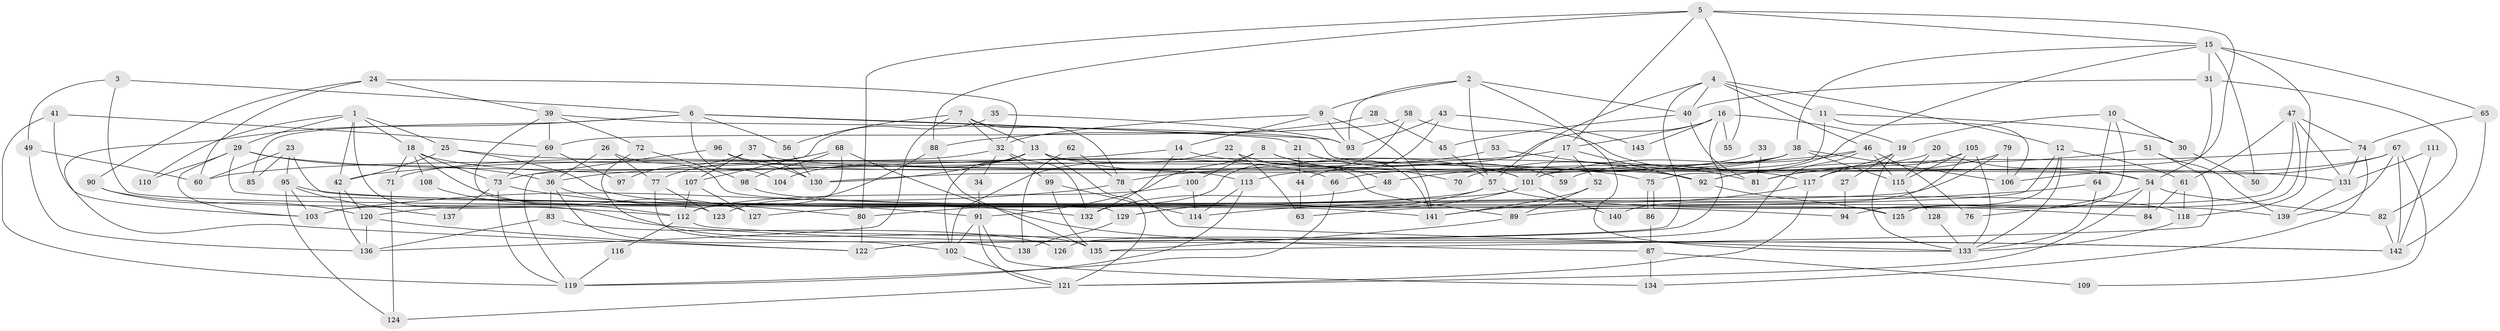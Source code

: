 // Generated by graph-tools (version 1.1) at 2025/35/03/09/25 02:35:54]
// undirected, 143 vertices, 286 edges
graph export_dot {
graph [start="1"]
  node [color=gray90,style=filled];
  1;
  2;
  3;
  4;
  5;
  6;
  7;
  8;
  9;
  10;
  11;
  12;
  13;
  14;
  15;
  16;
  17;
  18;
  19;
  20;
  21;
  22;
  23;
  24;
  25;
  26;
  27;
  28;
  29;
  30;
  31;
  32;
  33;
  34;
  35;
  36;
  37;
  38;
  39;
  40;
  41;
  42;
  43;
  44;
  45;
  46;
  47;
  48;
  49;
  50;
  51;
  52;
  53;
  54;
  55;
  56;
  57;
  58;
  59;
  60;
  61;
  62;
  63;
  64;
  65;
  66;
  67;
  68;
  69;
  70;
  71;
  72;
  73;
  74;
  75;
  76;
  77;
  78;
  79;
  80;
  81;
  82;
  83;
  84;
  85;
  86;
  87;
  88;
  89;
  90;
  91;
  92;
  93;
  94;
  95;
  96;
  97;
  98;
  99;
  100;
  101;
  102;
  103;
  104;
  105;
  106;
  107;
  108;
  109;
  110;
  111;
  112;
  113;
  114;
  115;
  116;
  117;
  118;
  119;
  120;
  121;
  122;
  123;
  124;
  125;
  126;
  127;
  128;
  129;
  130;
  131;
  132;
  133;
  134;
  135;
  136;
  137;
  138;
  139;
  140;
  141;
  142;
  143;
  1 -- 42;
  1 -- 25;
  1 -- 18;
  1 -- 29;
  1 -- 110;
  1 -- 142;
  2 -- 40;
  2 -- 9;
  2 -- 57;
  2 -- 93;
  2 -- 133;
  3 -- 129;
  3 -- 49;
  3 -- 6;
  4 -- 46;
  4 -- 11;
  4 -- 12;
  4 -- 40;
  4 -- 57;
  4 -- 122;
  5 -- 75;
  5 -- 15;
  5 -- 17;
  5 -- 55;
  5 -- 80;
  5 -- 88;
  6 -- 122;
  6 -- 21;
  6 -- 56;
  6 -- 85;
  6 -- 93;
  6 -- 104;
  7 -- 136;
  7 -- 13;
  7 -- 32;
  7 -- 56;
  7 -- 78;
  8 -- 100;
  8 -- 91;
  8 -- 70;
  8 -- 141;
  9 -- 93;
  9 -- 32;
  9 -- 14;
  9 -- 141;
  10 -- 125;
  10 -- 19;
  10 -- 30;
  10 -- 64;
  11 -- 106;
  11 -- 101;
  11 -- 30;
  12 -- 61;
  12 -- 63;
  12 -- 94;
  12 -- 133;
  13 -- 121;
  13 -- 130;
  13 -- 89;
  13 -- 101;
  13 -- 102;
  13 -- 104;
  14 -- 131;
  14 -- 36;
  14 -- 132;
  15 -- 118;
  15 -- 31;
  15 -- 38;
  15 -- 50;
  15 -- 59;
  15 -- 65;
  16 -- 19;
  16 -- 122;
  16 -- 17;
  16 -- 55;
  16 -- 73;
  16 -- 143;
  17 -- 42;
  17 -- 52;
  17 -- 92;
  17 -- 101;
  18 -- 66;
  18 -- 71;
  18 -- 73;
  18 -- 108;
  18 -- 127;
  19 -- 117;
  19 -- 133;
  19 -- 27;
  20 -- 115;
  20 -- 54;
  20 -- 66;
  21 -- 101;
  21 -- 44;
  21 -- 59;
  22 -- 48;
  22 -- 102;
  22 -- 63;
  23 -- 141;
  23 -- 95;
  23 -- 60;
  23 -- 85;
  24 -- 32;
  24 -- 90;
  24 -- 39;
  24 -- 60;
  25 -- 42;
  25 -- 117;
  25 -- 132;
  26 -- 77;
  26 -- 36;
  26 -- 125;
  27 -- 94;
  28 -- 88;
  28 -- 45;
  29 -- 36;
  29 -- 75;
  29 -- 94;
  29 -- 103;
  29 -- 110;
  30 -- 50;
  31 -- 40;
  31 -- 54;
  31 -- 82;
  32 -- 132;
  32 -- 34;
  32 -- 71;
  32 -- 99;
  33 -- 81;
  33 -- 78;
  34 -- 91;
  35 -- 93;
  35 -- 107;
  36 -- 102;
  36 -- 80;
  36 -- 83;
  37 -- 92;
  37 -- 130;
  37 -- 97;
  37 -- 107;
  38 -- 130;
  38 -- 70;
  38 -- 106;
  38 -- 113;
  38 -- 115;
  39 -- 69;
  39 -- 54;
  39 -- 72;
  39 -- 123;
  40 -- 81;
  40 -- 45;
  41 -- 119;
  41 -- 103;
  41 -- 69;
  42 -- 120;
  42 -- 136;
  43 -- 44;
  43 -- 93;
  43 -- 143;
  44 -- 63;
  45 -- 57;
  46 -- 115;
  46 -- 101;
  46 -- 48;
  46 -- 76;
  46 -- 126;
  47 -- 74;
  47 -- 89;
  47 -- 61;
  47 -- 125;
  47 -- 131;
  48 -- 132;
  49 -- 136;
  49 -- 60;
  51 -- 139;
  51 -- 92;
  51 -- 135;
  52 -- 141;
  52 -- 89;
  53 -- 92;
  53 -- 60;
  54 -- 121;
  54 -- 76;
  54 -- 82;
  54 -- 84;
  56 -- 130;
  57 -- 84;
  57 -- 120;
  57 -- 129;
  58 -- 80;
  58 -- 69;
  58 -- 81;
  61 -- 84;
  61 -- 118;
  62 -- 138;
  62 -- 78;
  64 -- 133;
  64 -- 114;
  65 -- 142;
  65 -- 74;
  66 -- 119;
  67 -- 142;
  67 -- 92;
  67 -- 106;
  67 -- 109;
  67 -- 139;
  68 -- 98;
  68 -- 112;
  68 -- 77;
  68 -- 87;
  69 -- 73;
  69 -- 97;
  71 -- 124;
  72 -- 135;
  72 -- 98;
  73 -- 91;
  73 -- 119;
  73 -- 137;
  74 -- 81;
  74 -- 131;
  74 -- 134;
  75 -- 86;
  75 -- 86;
  77 -- 123;
  77 -- 138;
  78 -- 133;
  78 -- 103;
  79 -- 103;
  79 -- 106;
  79 -- 81;
  80 -- 122;
  82 -- 142;
  83 -- 136;
  83 -- 126;
  86 -- 87;
  87 -- 134;
  87 -- 109;
  88 -- 135;
  88 -- 123;
  89 -- 135;
  90 -- 112;
  90 -- 120;
  91 -- 102;
  91 -- 121;
  91 -- 134;
  92 -- 125;
  95 -- 103;
  95 -- 139;
  95 -- 124;
  95 -- 137;
  96 -- 113;
  96 -- 119;
  96 -- 130;
  98 -- 118;
  99 -- 135;
  99 -- 114;
  100 -- 112;
  100 -- 114;
  101 -- 127;
  101 -- 129;
  101 -- 140;
  102 -- 121;
  105 -- 133;
  105 -- 117;
  105 -- 115;
  105 -- 140;
  107 -- 127;
  107 -- 112;
  108 -- 112;
  111 -- 142;
  111 -- 131;
  112 -- 142;
  112 -- 116;
  113 -- 114;
  113 -- 119;
  115 -- 128;
  116 -- 119;
  117 -- 141;
  117 -- 121;
  118 -- 133;
  120 -- 122;
  120 -- 136;
  121 -- 124;
  128 -- 133;
  129 -- 138;
  131 -- 139;
}
